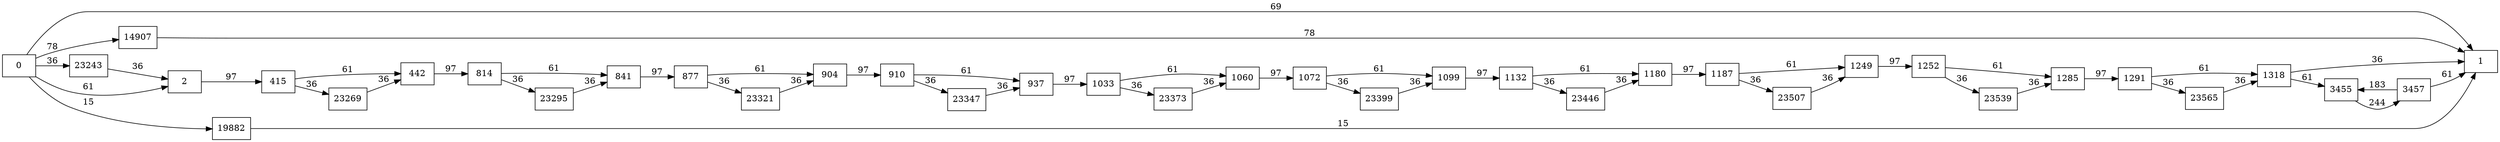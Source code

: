 digraph {
	graph [rankdir=LR]
	node [shape=rectangle]
	2 -> 415 [label=97]
	415 -> 442 [label=61]
	415 -> 23269 [label=36]
	442 -> 814 [label=97]
	814 -> 841 [label=61]
	814 -> 23295 [label=36]
	841 -> 877 [label=97]
	877 -> 904 [label=61]
	877 -> 23321 [label=36]
	904 -> 910 [label=97]
	910 -> 937 [label=61]
	910 -> 23347 [label=36]
	937 -> 1033 [label=97]
	1033 -> 1060 [label=61]
	1033 -> 23373 [label=36]
	1060 -> 1072 [label=97]
	1072 -> 1099 [label=61]
	1072 -> 23399 [label=36]
	1099 -> 1132 [label=97]
	1132 -> 1180 [label=61]
	1132 -> 23446 [label=36]
	1180 -> 1187 [label=97]
	1187 -> 1249 [label=61]
	1187 -> 23507 [label=36]
	1249 -> 1252 [label=97]
	1252 -> 1285 [label=61]
	1252 -> 23539 [label=36]
	1285 -> 1291 [label=97]
	1291 -> 1318 [label=61]
	1291 -> 23565 [label=36]
	1318 -> 3455 [label=61]
	1318 -> 1 [label=36]
	3455 -> 3457 [label=244]
	3457 -> 3455 [label=183]
	3457 -> 1 [label=61]
	14907 -> 1 [label=78]
	19882 -> 1 [label=15]
	23243 -> 2 [label=36]
	23269 -> 442 [label=36]
	23295 -> 841 [label=36]
	23321 -> 904 [label=36]
	23347 -> 937 [label=36]
	23373 -> 1060 [label=36]
	23399 -> 1099 [label=36]
	23446 -> 1180 [label=36]
	23507 -> 1249 [label=36]
	23539 -> 1285 [label=36]
	23565 -> 1318 [label=36]
	0 -> 2 [label=61]
	0 -> 1 [label=69]
	0 -> 14907 [label=78]
	0 -> 19882 [label=15]
	0 -> 23243 [label=36]
}
